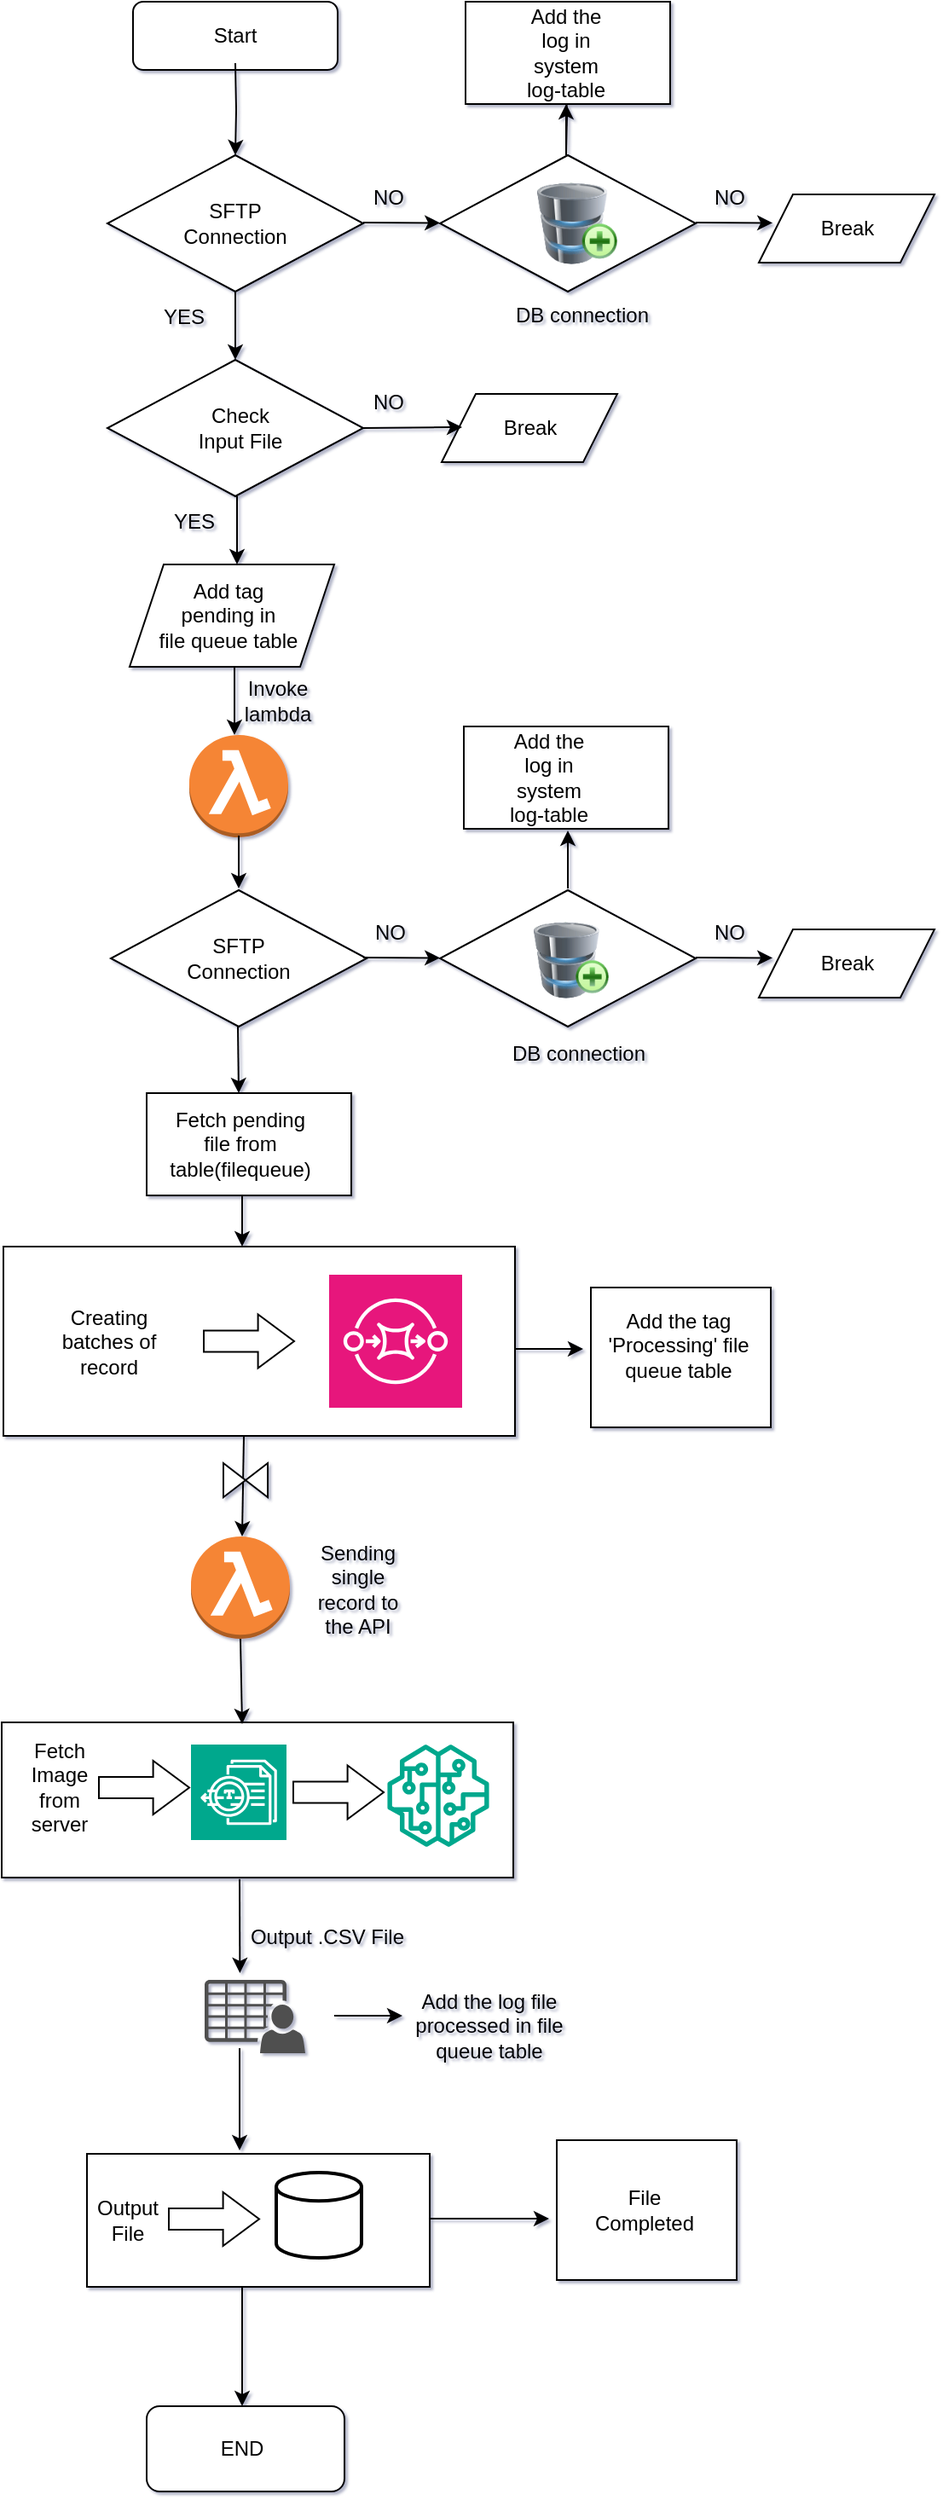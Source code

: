 <mxfile version="24.2.5" type="github">
  <diagram name="Page-1" id="2EUsOOOVj8OHihhh9qo4">
    <mxGraphModel dx="1259" dy="674" grid="1" gridSize="11" guides="1" tooltips="1" connect="1" arrows="1" fold="1" page="1" pageScale="1" pageWidth="827" pageHeight="1169" math="0" shadow="1">
      <root>
        <mxCell id="0" />
        <mxCell id="1" parent="0" />
        <mxCell id="RsuP2KSaUgANFb2woG4n-2" value="" style="rounded=1;whiteSpace=wrap;html=1;" parent="1" vertex="1">
          <mxGeometry x="286" y="30" width="120" height="40" as="geometry" />
        </mxCell>
        <mxCell id="RsuP2KSaUgANFb2woG4n-5" value="" style="edgeStyle=orthogonalEdgeStyle;rounded=0;orthogonalLoop=1;jettySize=auto;html=1;" parent="1" target="RsuP2KSaUgANFb2woG4n-4" edge="1">
          <mxGeometry relative="1" as="geometry">
            <mxPoint x="346" y="66" as="sourcePoint" />
          </mxGeometry>
        </mxCell>
        <mxCell id="RsuP2KSaUgANFb2woG4n-3" value="Start" style="text;html=1;align=center;verticalAlign=middle;whiteSpace=wrap;rounded=0;" parent="1" vertex="1">
          <mxGeometry x="316" y="35" width="60" height="30" as="geometry" />
        </mxCell>
        <mxCell id="RsuP2KSaUgANFb2woG4n-4" value="" style="rhombus;whiteSpace=wrap;html=1;" parent="1" vertex="1">
          <mxGeometry x="271" y="120" width="150" height="80" as="geometry" />
        </mxCell>
        <mxCell id="RsuP2KSaUgANFb2woG4n-6" value="SFTP&lt;br&gt;Connection" style="text;html=1;align=center;verticalAlign=middle;whiteSpace=wrap;rounded=0;" parent="1" vertex="1">
          <mxGeometry x="316" y="145" width="60" height="30" as="geometry" />
        </mxCell>
        <mxCell id="RsuP2KSaUgANFb2woG4n-7" value="" style="endArrow=classic;html=1;rounded=0;" parent="1" edge="1">
          <mxGeometry width="50" height="50" relative="1" as="geometry">
            <mxPoint x="421" y="159.5" as="sourcePoint" />
            <mxPoint x="466.088" y="159.737" as="targetPoint" />
          </mxGeometry>
        </mxCell>
        <mxCell id="RsuP2KSaUgANFb2woG4n-8" value="YES" style="text;html=1;align=center;verticalAlign=middle;whiteSpace=wrap;rounded=0;" parent="1" vertex="1">
          <mxGeometry x="286" y="200" width="60" height="30" as="geometry" />
        </mxCell>
        <mxCell id="RsuP2KSaUgANFb2woG4n-9" value="NO" style="text;html=1;align=center;verticalAlign=middle;whiteSpace=wrap;rounded=0;" parent="1" vertex="1">
          <mxGeometry x="406" y="130" width="60" height="30" as="geometry" />
        </mxCell>
        <mxCell id="RsuP2KSaUgANFb2woG4n-10" value="" style="endArrow=classic;html=1;rounded=0;" parent="1" edge="1">
          <mxGeometry width="50" height="50" relative="1" as="geometry">
            <mxPoint x="346" y="200" as="sourcePoint" />
            <mxPoint x="346" y="240" as="targetPoint" />
          </mxGeometry>
        </mxCell>
        <mxCell id="RsuP2KSaUgANFb2woG4n-13" value="" style="rhombus;whiteSpace=wrap;html=1;" parent="1" vertex="1">
          <mxGeometry x="466" y="120" width="150" height="80" as="geometry" />
        </mxCell>
        <mxCell id="RsuP2KSaUgANFb2woG4n-52" value="" style="edgeStyle=orthogonalEdgeStyle;rounded=0;orthogonalLoop=1;jettySize=auto;html=1;" parent="1" target="RsuP2KSaUgANFb2woG4n-22" edge="1">
          <mxGeometry relative="1" as="geometry">
            <mxPoint x="540" y="120" as="sourcePoint" />
          </mxGeometry>
        </mxCell>
        <mxCell id="RsuP2KSaUgANFb2woG4n-15" value="" style="endArrow=classic;html=1;rounded=0;" parent="1" edge="1">
          <mxGeometry width="50" height="50" relative="1" as="geometry">
            <mxPoint x="616" y="159.5" as="sourcePoint" />
            <mxPoint x="661.088" y="159.737" as="targetPoint" />
          </mxGeometry>
        </mxCell>
        <mxCell id="RsuP2KSaUgANFb2woG4n-17" value="NO" style="text;html=1;align=center;verticalAlign=middle;whiteSpace=wrap;rounded=0;" parent="1" vertex="1">
          <mxGeometry x="606" y="130" width="60" height="30" as="geometry" />
        </mxCell>
        <mxCell id="RsuP2KSaUgANFb2woG4n-18" value="" style="shape=parallelogram;perimeter=parallelogramPerimeter;whiteSpace=wrap;html=1;fixedSize=1;" parent="1" vertex="1">
          <mxGeometry x="653" y="143" width="103" height="40" as="geometry" />
        </mxCell>
        <mxCell id="RsuP2KSaUgANFb2woG4n-19" value="Break" style="text;html=1;align=center;verticalAlign=middle;whiteSpace=wrap;rounded=0;" parent="1" vertex="1">
          <mxGeometry x="675" y="148" width="60" height="30" as="geometry" />
        </mxCell>
        <mxCell id="RsuP2KSaUgANFb2woG4n-21" value="" style="rounded=0;whiteSpace=wrap;html=1;" parent="1" vertex="1">
          <mxGeometry x="481" y="30" width="120" height="60" as="geometry" />
        </mxCell>
        <mxCell id="RsuP2KSaUgANFb2woG4n-22" value="Add the log in system log-table" style="text;html=1;align=center;verticalAlign=middle;whiteSpace=wrap;rounded=0;" parent="1" vertex="1">
          <mxGeometry x="510" y="45" width="60" height="30" as="geometry" />
        </mxCell>
        <mxCell id="RsuP2KSaUgANFb2woG4n-25" value="" style="rhombus;whiteSpace=wrap;html=1;" parent="1" vertex="1">
          <mxGeometry x="271" y="240" width="150" height="80" as="geometry" />
        </mxCell>
        <mxCell id="RsuP2KSaUgANFb2woG4n-26" value="Check Input File" style="text;html=1;align=center;verticalAlign=middle;whiteSpace=wrap;rounded=0;" parent="1" vertex="1">
          <mxGeometry x="319" y="265" width="60" height="30" as="geometry" />
        </mxCell>
        <mxCell id="RsuP2KSaUgANFb2woG4n-27" value="" style="endArrow=classic;html=1;rounded=0;" parent="1" edge="1">
          <mxGeometry width="50" height="50" relative="1" as="geometry">
            <mxPoint x="347" y="320" as="sourcePoint" />
            <mxPoint x="347" y="360" as="targetPoint" />
          </mxGeometry>
        </mxCell>
        <mxCell id="RsuP2KSaUgANFb2woG4n-28" value="YES" style="text;html=1;align=center;verticalAlign=middle;whiteSpace=wrap;rounded=0;" parent="1" vertex="1">
          <mxGeometry x="292" y="320" width="60" height="30" as="geometry" />
        </mxCell>
        <mxCell id="RsuP2KSaUgANFb2woG4n-29" value="" style="shape=parallelogram;perimeter=parallelogramPerimeter;whiteSpace=wrap;html=1;fixedSize=1;" parent="1" vertex="1">
          <mxGeometry x="284" y="360" width="120" height="60" as="geometry" />
        </mxCell>
        <mxCell id="RsuP2KSaUgANFb2woG4n-30" value="Add tag pending in file&amp;nbsp;queue&amp;nbsp;table" style="text;html=1;align=center;verticalAlign=middle;whiteSpace=wrap;rounded=0;" parent="1" vertex="1">
          <mxGeometry x="312" y="375" width="60" height="30" as="geometry" />
        </mxCell>
        <mxCell id="RsuP2KSaUgANFb2woG4n-31" value="" style="endArrow=classic;html=1;rounded=0;" parent="1" edge="1">
          <mxGeometry width="50" height="50" relative="1" as="geometry">
            <mxPoint x="345.5" y="420" as="sourcePoint" />
            <mxPoint x="345.5" y="460" as="targetPoint" />
          </mxGeometry>
        </mxCell>
        <mxCell id="RsuP2KSaUgANFb2woG4n-32" value="" style="outlineConnect=0;dashed=0;verticalLabelPosition=bottom;verticalAlign=top;align=center;html=1;shape=mxgraph.aws3.lambda_function;fillColor=#F58534;gradientColor=none;" parent="1" vertex="1">
          <mxGeometry x="319" y="460" width="58" height="60" as="geometry" />
        </mxCell>
        <mxCell id="RsuP2KSaUgANFb2woG4n-33" value="Invoke lambda" style="text;html=1;align=center;verticalAlign=middle;whiteSpace=wrap;rounded=0;" parent="1" vertex="1">
          <mxGeometry x="341" y="425" width="60" height="30" as="geometry" />
        </mxCell>
        <mxCell id="RsuP2KSaUgANFb2woG4n-34" value="" style="rhombus;whiteSpace=wrap;html=1;" parent="1" vertex="1">
          <mxGeometry x="273" y="551" width="150" height="80" as="geometry" />
        </mxCell>
        <mxCell id="RsuP2KSaUgANFb2woG4n-36" value="" style="endArrow=classic;html=1;rounded=0;" parent="1" edge="1">
          <mxGeometry width="50" height="50" relative="1" as="geometry">
            <mxPoint x="348" y="519" as="sourcePoint" />
            <mxPoint x="348" y="550" as="targetPoint" />
          </mxGeometry>
        </mxCell>
        <mxCell id="RsuP2KSaUgANFb2woG4n-37" value="SFTP&lt;br style=&quot;border-color: var(--border-color);&quot;&gt;Connection" style="text;html=1;align=center;verticalAlign=middle;whiteSpace=wrap;rounded=0;" parent="1" vertex="1">
          <mxGeometry x="318" y="576" width="60" height="30" as="geometry" />
        </mxCell>
        <mxCell id="RsuP2KSaUgANFb2woG4n-38" value="" style="endArrow=classic;html=1;rounded=0;" parent="1" edge="1">
          <mxGeometry width="50" height="50" relative="1" as="geometry">
            <mxPoint x="421" y="590.5" as="sourcePoint" />
            <mxPoint x="466.088" y="590.737" as="targetPoint" />
          </mxGeometry>
        </mxCell>
        <mxCell id="RsuP2KSaUgANFb2woG4n-39" value="" style="rhombus;whiteSpace=wrap;html=1;" parent="1" vertex="1">
          <mxGeometry x="466" y="551" width="150" height="80" as="geometry" />
        </mxCell>
        <mxCell id="RsuP2KSaUgANFb2woG4n-41" value="" style="endArrow=classic;html=1;rounded=0;" parent="1" edge="1">
          <mxGeometry width="50" height="50" relative="1" as="geometry">
            <mxPoint x="616" y="590.5" as="sourcePoint" />
            <mxPoint x="661.088" y="590.737" as="targetPoint" />
          </mxGeometry>
        </mxCell>
        <mxCell id="RsuP2KSaUgANFb2woG4n-42" value="NO" style="text;html=1;align=center;verticalAlign=middle;whiteSpace=wrap;rounded=0;" parent="1" vertex="1">
          <mxGeometry x="606" y="561" width="60" height="30" as="geometry" />
        </mxCell>
        <mxCell id="RsuP2KSaUgANFb2woG4n-43" value="" style="shape=parallelogram;perimeter=parallelogramPerimeter;whiteSpace=wrap;html=1;fixedSize=1;" parent="1" vertex="1">
          <mxGeometry x="653" y="574" width="103" height="40" as="geometry" />
        </mxCell>
        <mxCell id="RsuP2KSaUgANFb2woG4n-44" value="Break" style="text;html=1;align=center;verticalAlign=middle;whiteSpace=wrap;rounded=0;" parent="1" vertex="1">
          <mxGeometry x="675" y="579" width="60" height="30" as="geometry" />
        </mxCell>
        <mxCell id="RsuP2KSaUgANFb2woG4n-46" value="" style="endArrow=classic;html=1;rounded=0;" parent="1" edge="1">
          <mxGeometry width="50" height="50" relative="1" as="geometry">
            <mxPoint x="540" y="120" as="sourcePoint" />
            <mxPoint x="540" y="90" as="targetPoint" />
          </mxGeometry>
        </mxCell>
        <mxCell id="RsuP2KSaUgANFb2woG4n-47" value="" style="rounded=0;whiteSpace=wrap;html=1;" parent="1" vertex="1">
          <mxGeometry x="480" y="455" width="120" height="60" as="geometry" />
        </mxCell>
        <mxCell id="RsuP2KSaUgANFb2woG4n-62" value="Add the log in system log-table" style="text;html=1;align=center;verticalAlign=middle;whiteSpace=wrap;rounded=0;" parent="1" vertex="1">
          <mxGeometry x="500" y="460" width="60" height="50" as="geometry" />
        </mxCell>
        <mxCell id="RsuP2KSaUgANFb2woG4n-63" value="" style="endArrow=classic;html=1;rounded=0;" parent="1" edge="1">
          <mxGeometry width="50" height="50" relative="1" as="geometry">
            <mxPoint x="541" y="550" as="sourcePoint" />
            <mxPoint x="541" y="516" as="targetPoint" />
          </mxGeometry>
        </mxCell>
        <mxCell id="RsuP2KSaUgANFb2woG4n-64" value="" style="shape=parallelogram;perimeter=parallelogramPerimeter;whiteSpace=wrap;html=1;fixedSize=1;" parent="1" vertex="1">
          <mxGeometry x="467" y="260" width="103" height="40" as="geometry" />
        </mxCell>
        <mxCell id="RsuP2KSaUgANFb2woG4n-65" value="Break" style="text;html=1;align=center;verticalAlign=middle;whiteSpace=wrap;rounded=0;" parent="1" vertex="1">
          <mxGeometry x="489" y="265" width="60" height="30" as="geometry" />
        </mxCell>
        <mxCell id="RsuP2KSaUgANFb2woG4n-66" value="" style="endArrow=classic;html=1;rounded=0;" parent="1" edge="1">
          <mxGeometry width="50" height="50" relative="1" as="geometry">
            <mxPoint x="420" y="280" as="sourcePoint" />
            <mxPoint x="479" y="279.5" as="targetPoint" />
          </mxGeometry>
        </mxCell>
        <mxCell id="RsuP2KSaUgANFb2woG4n-68" value="NO" style="text;html=1;align=center;verticalAlign=middle;whiteSpace=wrap;rounded=0;" parent="1" vertex="1">
          <mxGeometry x="406" y="250" width="60" height="30" as="geometry" />
        </mxCell>
        <mxCell id="RsuP2KSaUgANFb2woG4n-69" value="NO" style="text;html=1;align=center;verticalAlign=middle;whiteSpace=wrap;rounded=0;" parent="1" vertex="1">
          <mxGeometry x="407" y="561" width="60" height="30" as="geometry" />
        </mxCell>
        <mxCell id="RsuP2KSaUgANFb2woG4n-70" value="" style="endArrow=classic;html=1;rounded=0;" parent="1" edge="1">
          <mxGeometry width="50" height="50" relative="1" as="geometry">
            <mxPoint x="347.5" y="631" as="sourcePoint" />
            <mxPoint x="348" y="670" as="targetPoint" />
          </mxGeometry>
        </mxCell>
        <mxCell id="RsuP2KSaUgANFb2woG4n-73" value="" style="rounded=0;whiteSpace=wrap;html=1;" parent="1" vertex="1">
          <mxGeometry x="294" y="670" width="120" height="60" as="geometry" />
        </mxCell>
        <mxCell id="RsuP2KSaUgANFb2woG4n-74" value="Fetch pending file from table(filequeue)" style="text;html=1;align=center;verticalAlign=middle;whiteSpace=wrap;rounded=0;" parent="1" vertex="1">
          <mxGeometry x="319" y="685" width="60" height="30" as="geometry" />
        </mxCell>
        <mxCell id="RsuP2KSaUgANFb2woG4n-84" value="" style="endArrow=classic;html=1;rounded=0;exitX=0.5;exitY=1;exitDx=0;exitDy=0;exitPerimeter=0;" parent="1" edge="1">
          <mxGeometry width="50" height="50" relative="1" as="geometry">
            <mxPoint x="351" y="871" as="sourcePoint" />
            <mxPoint x="350" y="930" as="targetPoint" />
          </mxGeometry>
        </mxCell>
        <mxCell id="RsuP2KSaUgANFb2woG4n-86" value="" style="shape=collate;html=1;direction=south;" parent="1" vertex="1">
          <mxGeometry x="339" y="887" width="26" height="20" as="geometry" />
        </mxCell>
        <mxCell id="RsuP2KSaUgANFb2woG4n-88" value="" style="sketch=0;points=[[0,0,0],[0.25,0,0],[0.5,0,0],[0.75,0,0],[1,0,0],[0,1,0],[0.25,1,0],[0.5,1,0],[0.75,1,0],[1,1,0],[0,0.25,0],[0,0.5,0],[0,0.75,0],[1,0.25,0],[1,0.5,0],[1,0.75,0]];outlineConnect=0;fontColor=#232F3E;fillColor=#01A88D;strokeColor=#ffffff;dashed=0;verticalLabelPosition=bottom;verticalAlign=top;align=center;html=1;fontSize=12;fontStyle=0;aspect=fixed;shape=mxgraph.aws4.resourceIcon;resIcon=mxgraph.aws4.textract;" parent="1" vertex="1">
          <mxGeometry x="320" y="1044.25" width="50" height="50" as="geometry" />
        </mxCell>
        <mxCell id="RsuP2KSaUgANFb2woG4n-90" value="" style="rounded=0;whiteSpace=wrap;html=1;" parent="1" vertex="1">
          <mxGeometry x="209" y="1039" width="300" height="91" as="geometry" />
        </mxCell>
        <mxCell id="RsuP2KSaUgANFb2woG4n-91" value="Fetch Image from server" style="text;html=1;align=center;verticalAlign=middle;whiteSpace=wrap;rounded=0;" parent="1" vertex="1">
          <mxGeometry x="213" y="1062" width="60" height="30" as="geometry" />
        </mxCell>
        <mxCell id="RsuP2KSaUgANFb2woG4n-92" value="" style="shape=singleArrow;whiteSpace=wrap;html=1;arrowWidth=0.4;arrowSize=0.4;" parent="1" vertex="1">
          <mxGeometry x="266" y="1061.5" width="53" height="31.5" as="geometry" />
        </mxCell>
        <mxCell id="RsuP2KSaUgANFb2woG4n-94" value="" style="sketch=0;points=[[0,0,0],[0.25,0,0],[0.5,0,0],[0.75,0,0],[1,0,0],[0,1,0],[0.25,1,0],[0.5,1,0],[0.75,1,0],[1,1,0],[0,0.25,0],[0,0.5,0],[0,0.75,0],[1,0.25,0],[1,0.5,0],[1,0.75,0]];outlineConnect=0;fontColor=#232F3E;fillColor=#01A88D;strokeColor=#ffffff;dashed=0;verticalLabelPosition=bottom;verticalAlign=top;align=center;html=1;fontSize=12;fontStyle=0;aspect=fixed;shape=mxgraph.aws4.resourceIcon;resIcon=mxgraph.aws4.textract;" parent="1" vertex="1">
          <mxGeometry x="320" y="1052" width="56" height="56" as="geometry" />
        </mxCell>
        <mxCell id="RsuP2KSaUgANFb2woG4n-95" value="" style="shape=singleArrow;whiteSpace=wrap;html=1;arrowWidth=0.4;arrowSize=0.4;" parent="1" vertex="1">
          <mxGeometry x="380" y="1064.25" width="53" height="31.5" as="geometry" />
        </mxCell>
        <mxCell id="RsuP2KSaUgANFb2woG4n-97" value="" style="sketch=0;outlineConnect=0;fontColor=#232F3E;gradientColor=none;fillColor=#01A88D;strokeColor=none;dashed=0;verticalLabelPosition=bottom;verticalAlign=top;align=center;html=1;fontSize=12;fontStyle=0;aspect=fixed;pointerEvents=1;shape=mxgraph.aws4.sagemaker_model;" parent="1" vertex="1">
          <mxGeometry x="435" y="1052" width="60" height="60" as="geometry" />
        </mxCell>
        <mxCell id="RsuP2KSaUgANFb2woG4n-98" value="" style="rounded=0;whiteSpace=wrap;html=1;" parent="1" vertex="1">
          <mxGeometry x="210" y="760" width="300" height="111" as="geometry" />
        </mxCell>
        <mxCell id="RsuP2KSaUgANFb2woG4n-99" value="Creating batches of record" style="text;html=1;align=center;verticalAlign=middle;whiteSpace=wrap;rounded=0;" parent="1" vertex="1">
          <mxGeometry x="234" y="796.13" width="76" height="38.75" as="geometry" />
        </mxCell>
        <mxCell id="RsuP2KSaUgANFb2woG4n-100" value="" style="shape=singleArrow;whiteSpace=wrap;html=1;arrowWidth=0.4;arrowSize=0.4;" parent="1" vertex="1">
          <mxGeometry x="327.5" y="799.75" width="53" height="31.5" as="geometry" />
        </mxCell>
        <mxCell id="RsuP2KSaUgANFb2woG4n-102" value="" style="sketch=0;points=[[0,0,0],[0.25,0,0],[0.5,0,0],[0.75,0,0],[1,0,0],[0,1,0],[0.25,1,0],[0.5,1,0],[0.75,1,0],[1,1,0],[0,0.25,0],[0,0.5,0],[0,0.75,0],[1,0.25,0],[1,0.5,0],[1,0.75,0]];outlineConnect=0;fontColor=#232F3E;fillColor=#E7157B;strokeColor=#ffffff;dashed=0;verticalLabelPosition=bottom;verticalAlign=top;align=center;html=1;fontSize=12;fontStyle=0;aspect=fixed;shape=mxgraph.aws4.resourceIcon;resIcon=mxgraph.aws4.sqs;" parent="1" vertex="1">
          <mxGeometry x="401" y="776.5" width="78" height="78" as="geometry" />
        </mxCell>
        <mxCell id="RsuP2KSaUgANFb2woG4n-104" value="" style="endArrow=classic;html=1;rounded=0;exitX=0.536;exitY=1.053;exitDx=0;exitDy=0;exitPerimeter=0;" parent="1" edge="1">
          <mxGeometry width="50" height="50" relative="1" as="geometry">
            <mxPoint x="348.5" y="1130.823" as="sourcePoint" />
            <mxPoint x="348.7" y="1186" as="targetPoint" />
          </mxGeometry>
        </mxCell>
        <mxCell id="RsuP2KSaUgANFb2woG4n-105" value="" style="image;html=1;image=img/lib/clip_art/computers/Database_Add_128x128.png" parent="1" vertex="1">
          <mxGeometry x="523" y="135" width="47" height="50" as="geometry" />
        </mxCell>
        <mxCell id="RsuP2KSaUgANFb2woG4n-106" value="DB connection" style="text;html=1;align=center;verticalAlign=middle;whiteSpace=wrap;rounded=0;" parent="1" vertex="1">
          <mxGeometry x="509" y="199" width="81" height="30" as="geometry" />
        </mxCell>
        <mxCell id="RsuP2KSaUgANFb2woG4n-107" value="" style="image;html=1;image=img/lib/clip_art/computers/Database_Add_128x128.png" parent="1" vertex="1">
          <mxGeometry x="521" y="564" width="44" height="56" as="geometry" />
        </mxCell>
        <mxCell id="RsuP2KSaUgANFb2woG4n-108" value="DB connection" style="text;html=1;align=center;verticalAlign=middle;whiteSpace=wrap;rounded=0;" parent="1" vertex="1">
          <mxGeometry x="503" y="632" width="89" height="30" as="geometry" />
        </mxCell>
        <mxCell id="RsuP2KSaUgANFb2woG4n-109" value="" style="sketch=0;pointerEvents=1;shadow=0;dashed=0;html=1;strokeColor=none;fillColor=#505050;labelPosition=center;verticalLabelPosition=bottom;verticalAlign=top;outlineConnect=0;align=center;shape=mxgraph.office.users.csv_file;" parent="1" vertex="1">
          <mxGeometry x="328" y="1190" width="59" height="43" as="geometry" />
        </mxCell>
        <mxCell id="RsuP2KSaUgANFb2woG4n-110" value="Output .CSV File" style="text;html=1;align=center;verticalAlign=middle;whiteSpace=wrap;rounded=0;" parent="1" vertex="1">
          <mxGeometry x="352" y="1150" width="96" height="30" as="geometry" />
        </mxCell>
        <mxCell id="RsuP2KSaUgANFb2woG4n-111" value="" style="endArrow=classic;html=1;rounded=0;" parent="1" edge="1">
          <mxGeometry width="50" height="50" relative="1" as="geometry">
            <mxPoint x="348.5" y="1230" as="sourcePoint" />
            <mxPoint x="348.5" y="1290" as="targetPoint" />
          </mxGeometry>
        </mxCell>
        <mxCell id="RsuP2KSaUgANFb2woG4n-112" value="" style="rounded=0;whiteSpace=wrap;html=1;" parent="1" vertex="1">
          <mxGeometry x="259" y="1292" width="201" height="78" as="geometry" />
        </mxCell>
        <mxCell id="RsuP2KSaUgANFb2woG4n-113" value="Output File" style="text;html=1;align=center;verticalAlign=middle;whiteSpace=wrap;rounded=0;" parent="1" vertex="1">
          <mxGeometry x="253" y="1316" width="60" height="30" as="geometry" />
        </mxCell>
        <mxCell id="RsuP2KSaUgANFb2woG4n-114" value="" style="endArrow=classic;html=1;rounded=0;" parent="1" edge="1">
          <mxGeometry width="50" height="50" relative="1" as="geometry">
            <mxPoint x="404" y="1211" as="sourcePoint" />
            <mxPoint x="444" y="1211" as="targetPoint" />
          </mxGeometry>
        </mxCell>
        <mxCell id="RsuP2KSaUgANFb2woG4n-115" value="Add the log file processed in file queue table" style="text;html=1;align=center;verticalAlign=middle;whiteSpace=wrap;rounded=0;" parent="1" vertex="1">
          <mxGeometry x="450" y="1203" width="90" height="27" as="geometry" />
        </mxCell>
        <mxCell id="TgZ_EIgBOrHpFsuJSgnc-1" value="" style="shape=singleArrow;whiteSpace=wrap;html=1;arrowWidth=0.4;arrowSize=0.4;" vertex="1" parent="1">
          <mxGeometry x="307" y="1314.5" width="53" height="31.5" as="geometry" />
        </mxCell>
        <mxCell id="TgZ_EIgBOrHpFsuJSgnc-2" value="" style="rounded=0;whiteSpace=wrap;html=1;" vertex="1" parent="1">
          <mxGeometry x="554.5" y="784" width="105.5" height="82" as="geometry" />
        </mxCell>
        <mxCell id="TgZ_EIgBOrHpFsuJSgnc-3" value="Add the tag &#39;Processing&#39; file queue table" style="text;html=1;align=center;verticalAlign=middle;whiteSpace=wrap;rounded=0;" vertex="1" parent="1">
          <mxGeometry x="562" y="796" width="88" height="44" as="geometry" />
        </mxCell>
        <mxCell id="TgZ_EIgBOrHpFsuJSgnc-5" value="" style="endArrow=classic;html=1;rounded=0;" edge="1" parent="1">
          <mxGeometry width="50" height="50" relative="1" as="geometry">
            <mxPoint x="510" y="820" as="sourcePoint" />
            <mxPoint x="550" y="820" as="targetPoint" />
          </mxGeometry>
        </mxCell>
        <mxCell id="TgZ_EIgBOrHpFsuJSgnc-6" value="" style="strokeWidth=2;html=1;shape=mxgraph.flowchart.database;whiteSpace=wrap;" vertex="1" parent="1">
          <mxGeometry x="370" y="1303" width="50" height="50" as="geometry" />
        </mxCell>
        <mxCell id="TgZ_EIgBOrHpFsuJSgnc-7" value="" style="rounded=0;whiteSpace=wrap;html=1;" vertex="1" parent="1">
          <mxGeometry x="534.5" y="1284" width="105.5" height="82" as="geometry" />
        </mxCell>
        <mxCell id="TgZ_EIgBOrHpFsuJSgnc-9" value="File Completed" style="text;html=1;align=center;verticalAlign=middle;whiteSpace=wrap;rounded=0;" vertex="1" parent="1">
          <mxGeometry x="556" y="1310" width="60" height="30" as="geometry" />
        </mxCell>
        <mxCell id="TgZ_EIgBOrHpFsuJSgnc-10" value="" style="endArrow=classic;html=1;rounded=0;" edge="1" parent="1">
          <mxGeometry width="50" height="50" relative="1" as="geometry">
            <mxPoint x="460" y="1330" as="sourcePoint" />
            <mxPoint x="530" y="1330" as="targetPoint" />
          </mxGeometry>
        </mxCell>
        <mxCell id="TgZ_EIgBOrHpFsuJSgnc-12" value="" style="endArrow=classic;html=1;rounded=0;" edge="1" parent="1">
          <mxGeometry width="50" height="50" relative="1" as="geometry">
            <mxPoint x="350" y="730" as="sourcePoint" />
            <mxPoint x="350" y="760" as="targetPoint" />
          </mxGeometry>
        </mxCell>
        <mxCell id="TgZ_EIgBOrHpFsuJSgnc-13" value="" style="outlineConnect=0;dashed=0;verticalLabelPosition=bottom;verticalAlign=top;align=center;html=1;shape=mxgraph.aws3.lambda_function;fillColor=#F58534;gradientColor=none;" vertex="1" parent="1">
          <mxGeometry x="320" y="930" width="58" height="60" as="geometry" />
        </mxCell>
        <mxCell id="TgZ_EIgBOrHpFsuJSgnc-14" value="" style="endArrow=classic;html=1;rounded=0;exitX=0.5;exitY=1;exitDx=0;exitDy=0;exitPerimeter=0;" edge="1" parent="1" source="TgZ_EIgBOrHpFsuJSgnc-13">
          <mxGeometry width="50" height="50" relative="1" as="geometry">
            <mxPoint x="350" y="1000" as="sourcePoint" />
            <mxPoint x="350" y="1040" as="targetPoint" />
          </mxGeometry>
        </mxCell>
        <mxCell id="TgZ_EIgBOrHpFsuJSgnc-15" value="Sending single record to the API" style="text;html=1;align=center;verticalAlign=middle;whiteSpace=wrap;rounded=0;" vertex="1" parent="1">
          <mxGeometry x="388" y="946" width="60" height="30" as="geometry" />
        </mxCell>
        <mxCell id="TgZ_EIgBOrHpFsuJSgnc-16" value="" style="endArrow=classic;html=1;rounded=0;" edge="1" parent="1">
          <mxGeometry width="50" height="50" relative="1" as="geometry">
            <mxPoint x="350" y="1370" as="sourcePoint" />
            <mxPoint x="350" y="1440" as="targetPoint" />
          </mxGeometry>
        </mxCell>
        <mxCell id="TgZ_EIgBOrHpFsuJSgnc-17" value="" style="rounded=1;whiteSpace=wrap;html=1;" vertex="1" parent="1">
          <mxGeometry x="294" y="1440" width="116" height="50" as="geometry" />
        </mxCell>
        <mxCell id="TgZ_EIgBOrHpFsuJSgnc-18" value="END" style="text;html=1;align=center;verticalAlign=middle;whiteSpace=wrap;rounded=0;" vertex="1" parent="1">
          <mxGeometry x="320" y="1450" width="60" height="30" as="geometry" />
        </mxCell>
      </root>
    </mxGraphModel>
  </diagram>
</mxfile>
